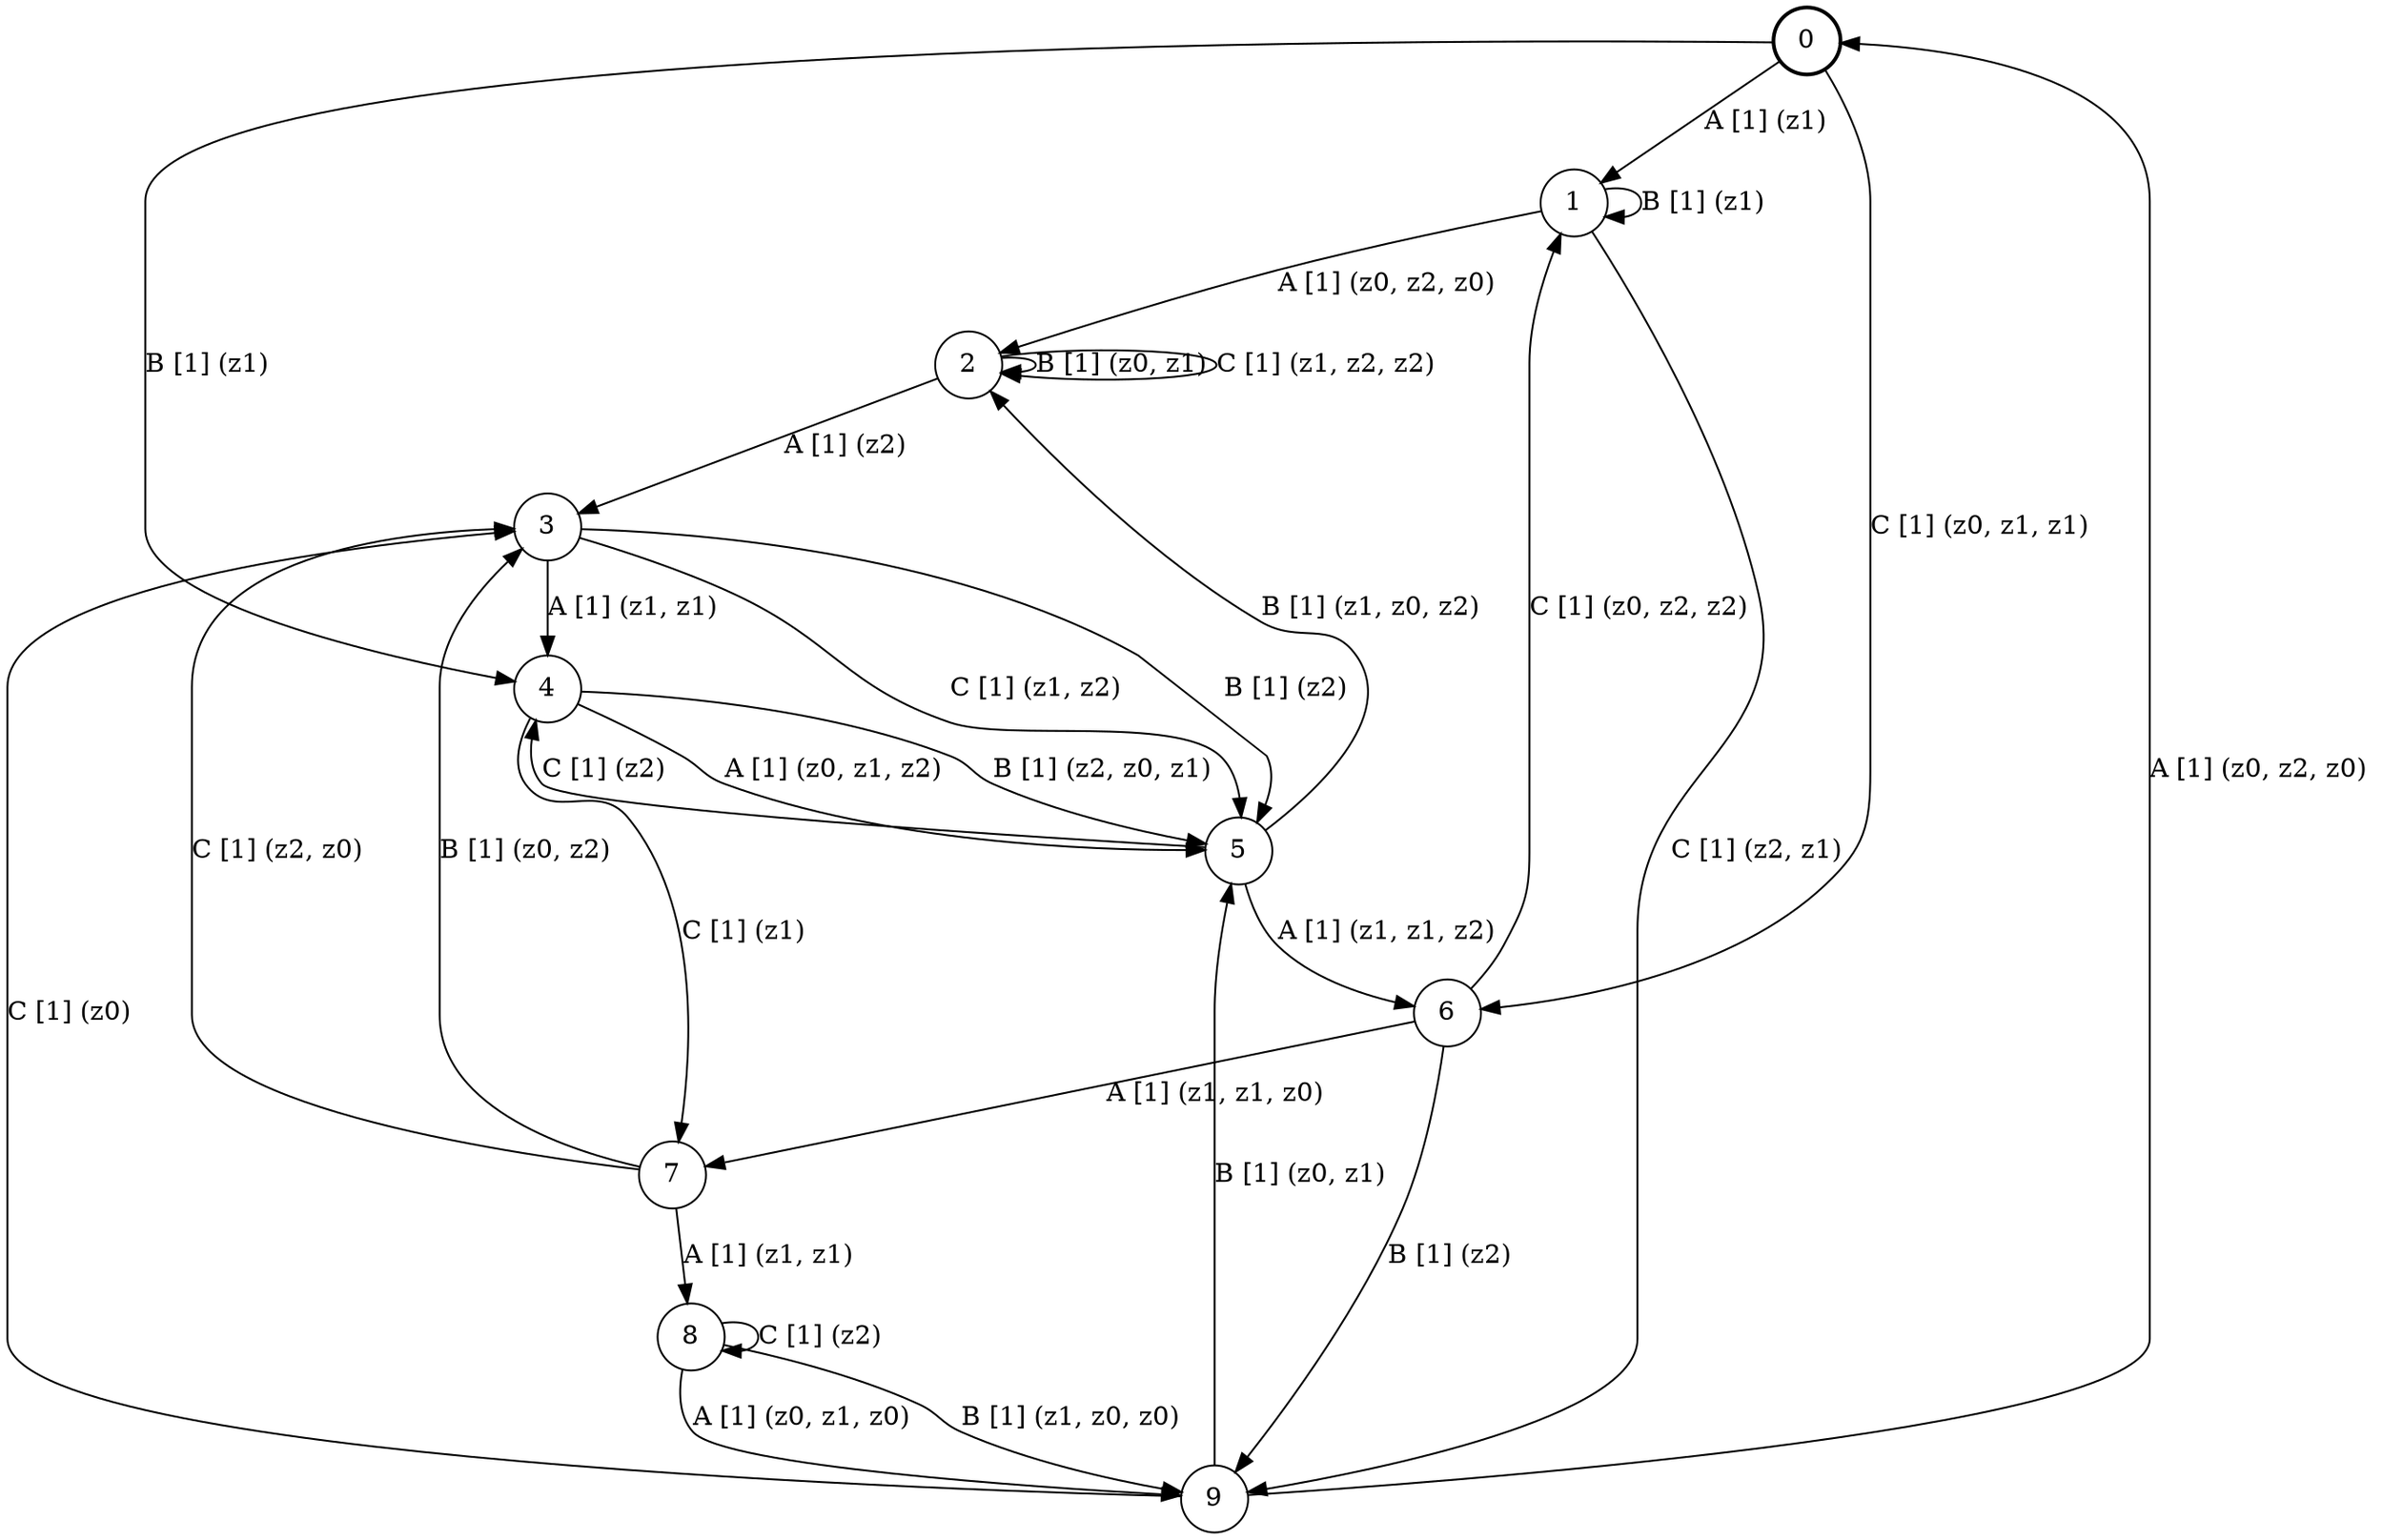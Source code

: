 # generated file, don't try to modify
# command: dot -Tpng <filename> > tree.png
digraph Automaton {
    node [shape = circle];
    0 [style = "bold"];
    0 -> 1 [label = "A [1] (z1) "];
    0 -> 4 [label = "B [1] (z1) "];
    0 -> 6 [label = "C [1] (z0, z1, z1) "];
    1 -> 2 [label = "A [1] (z0, z2, z0) "];
    1 -> 1 [label = "B [1] (z1) "];
    1 -> 9 [label = "C [1] (z2, z1) "];
    2 -> 3 [label = "A [1] (z2) "];
    2 -> 2 [label = "B [1] (z0, z1) "];
    2 -> 2 [label = "C [1] (z1, z2, z2) "];
    3 -> 4 [label = "A [1] (z1, z1) "];
    3 -> 5 [label = "B [1] (z2) "];
    3 -> 5 [label = "C [1] (z1, z2) "];
    4 -> 5 [label = "A [1] (z0, z1, z2) "];
    4 -> 5 [label = "B [1] (z2, z0, z1) "];
    4 -> 7 [label = "C [1] (z1) "];
    5 -> 6 [label = "A [1] (z1, z1, z2) "];
    5 -> 2 [label = "B [1] (z1, z0, z2) "];
    5 -> 4 [label = "C [1] (z2) "];
    6 -> 7 [label = "A [1] (z1, z1, z0) "];
    6 -> 9 [label = "B [1] (z2) "];
    6 -> 1 [label = "C [1] (z0, z2, z2) "];
    7 -> 8 [label = "A [1] (z1, z1) "];
    7 -> 3 [label = "B [1] (z0, z2) "];
    7 -> 3 [label = "C [1] (z2, z0) "];
    8 -> 9 [label = "A [1] (z0, z1, z0) "];
    8 -> 9 [label = "B [1] (z1, z0, z0) "];
    8 -> 8 [label = "C [1] (z2) "];
    9 -> 0 [label = "A [1] (z0, z2, z0) "];
    9 -> 5 [label = "B [1] (z0, z1) "];
    9 -> 3 [label = "C [1] (z0) "];
}
